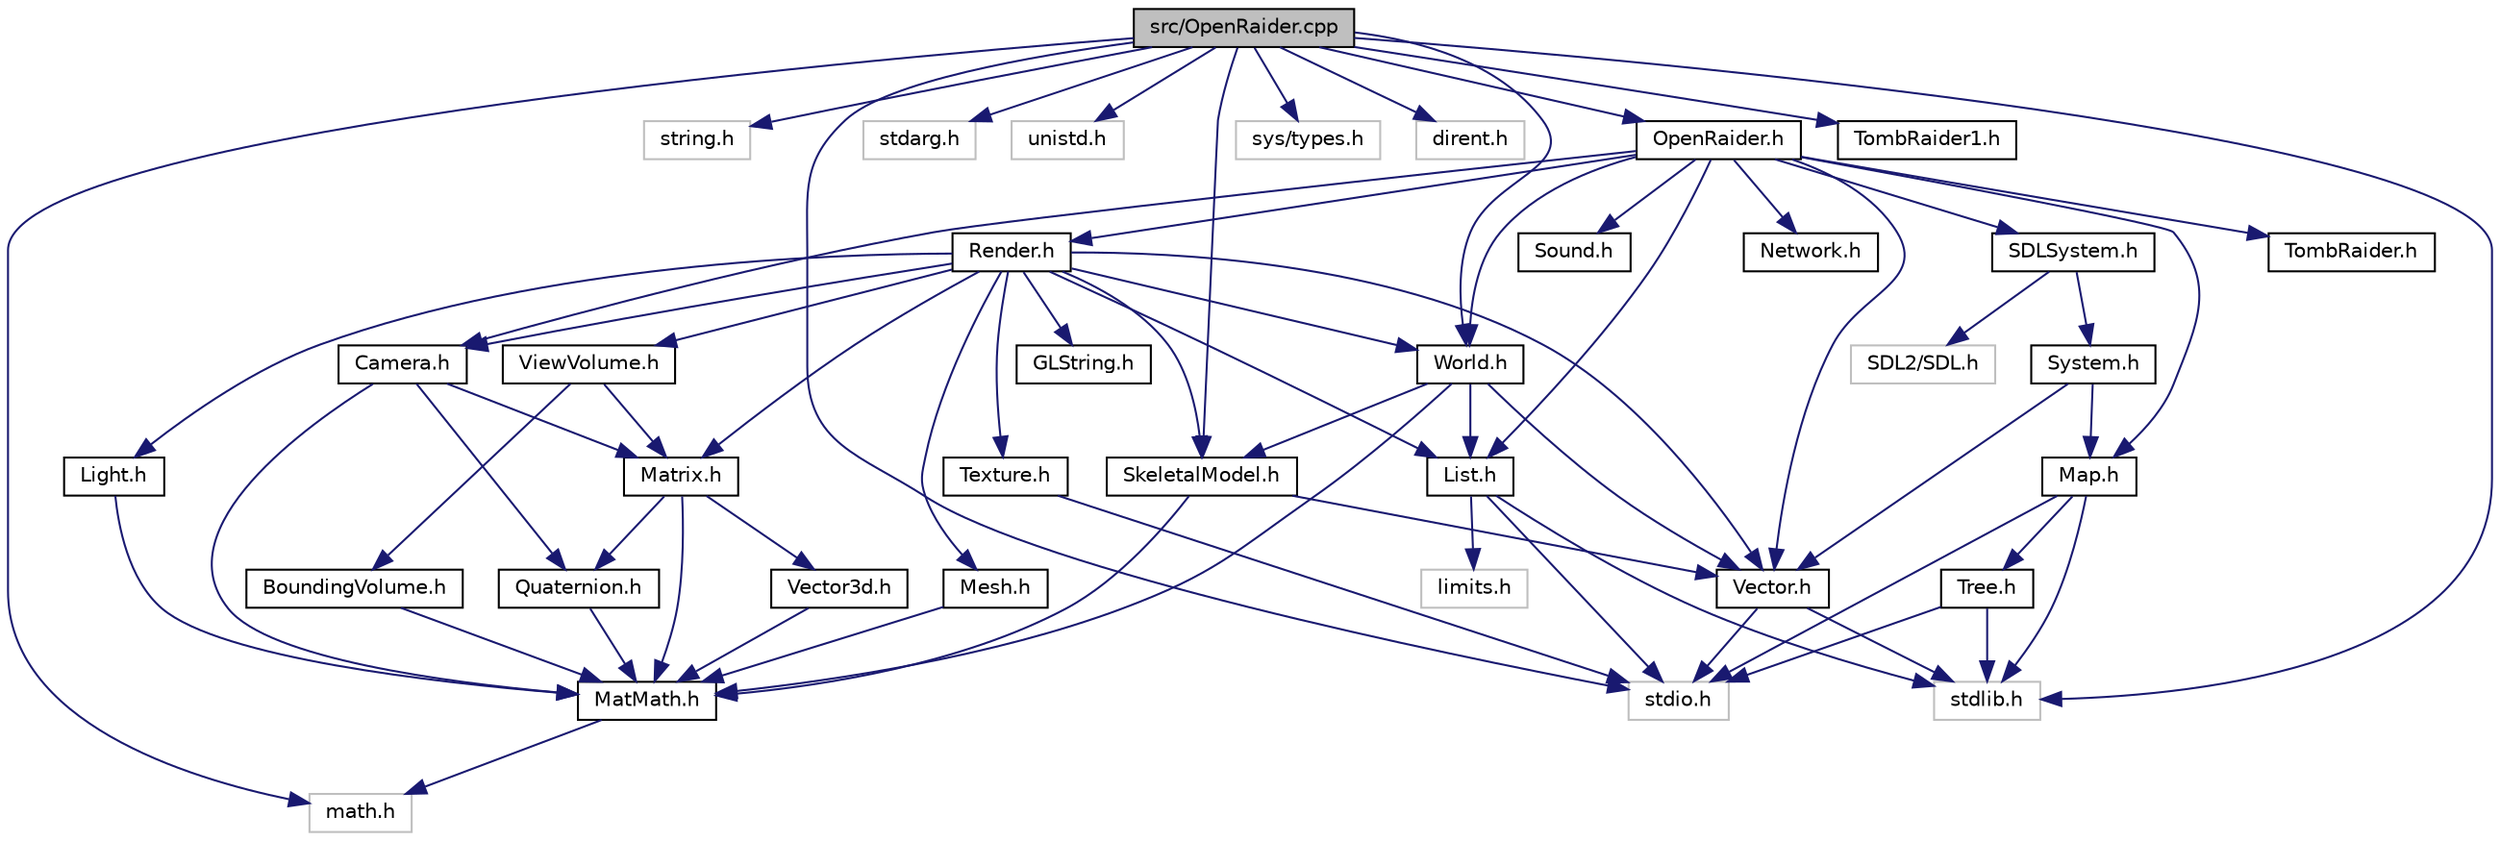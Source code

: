 digraph "src/OpenRaider.cpp"
{
 // INTERACTIVE_SVG=YES
  edge [fontname="Helvetica",fontsize="10",labelfontname="Helvetica",labelfontsize="10"];
  node [fontname="Helvetica",fontsize="10",shape=record];
  Node1 [label="src/OpenRaider.cpp",height=0.2,width=0.4,color="black", fillcolor="grey75", style="filled" fontcolor="black"];
  Node1 -> Node2 [color="midnightblue",fontsize="10",style="solid",fontname="Helvetica"];
  Node2 [label="stdlib.h",height=0.2,width=0.4,color="grey75", fillcolor="white", style="filled"];
  Node1 -> Node3 [color="midnightblue",fontsize="10",style="solid",fontname="Helvetica"];
  Node3 [label="string.h",height=0.2,width=0.4,color="grey75", fillcolor="white", style="filled"];
  Node1 -> Node4 [color="midnightblue",fontsize="10",style="solid",fontname="Helvetica"];
  Node4 [label="stdio.h",height=0.2,width=0.4,color="grey75", fillcolor="white", style="filled"];
  Node1 -> Node5 [color="midnightblue",fontsize="10",style="solid",fontname="Helvetica"];
  Node5 [label="stdarg.h",height=0.2,width=0.4,color="grey75", fillcolor="white", style="filled"];
  Node1 -> Node6 [color="midnightblue",fontsize="10",style="solid",fontname="Helvetica"];
  Node6 [label="unistd.h",height=0.2,width=0.4,color="grey75", fillcolor="white", style="filled"];
  Node1 -> Node7 [color="midnightblue",fontsize="10",style="solid",fontname="Helvetica"];
  Node7 [label="math.h",height=0.2,width=0.4,color="grey75", fillcolor="white", style="filled"];
  Node1 -> Node8 [color="midnightblue",fontsize="10",style="solid",fontname="Helvetica"];
  Node8 [label="sys/types.h",height=0.2,width=0.4,color="grey75", fillcolor="white", style="filled"];
  Node1 -> Node9 [color="midnightblue",fontsize="10",style="solid",fontname="Helvetica"];
  Node9 [label="dirent.h",height=0.2,width=0.4,color="grey75", fillcolor="white", style="filled"];
  Node1 -> Node10 [color="midnightblue",fontsize="10",style="solid",fontname="Helvetica"];
  Node10 [label="World.h",height=0.2,width=0.4,color="black", fillcolor="white", style="filled",URL="$_world_8h.html",tooltip="The game world (model) "];
  Node10 -> Node11 [color="midnightblue",fontsize="10",style="solid",fontname="Helvetica"];
  Node11 [label="SkeletalModel.h",height=0.2,width=0.4,color="black", fillcolor="white", style="filled",URL="$_skeletal_model_8h.html",tooltip="This is the factored out skeletal model class. "];
  Node11 -> Node12 [color="midnightblue",fontsize="10",style="solid",fontname="Helvetica"];
  Node12 [label="Vector.h",height=0.2,width=0.4,color="black", fillcolor="white", style="filled",URL="$_vector_8h.html",tooltip="Template Vector. "];
  Node12 -> Node2 [color="midnightblue",fontsize="10",style="solid",fontname="Helvetica"];
  Node12 -> Node4 [color="midnightblue",fontsize="10",style="solid",fontname="Helvetica"];
  Node11 -> Node13 [color="midnightblue",fontsize="10",style="solid",fontname="Helvetica"];
  Node13 [label="MatMath.h",height=0.2,width=0.4,color="black", fillcolor="white", style="filled",URL="$_mat_math_8h.html",tooltip="Vector and Matrix math. "];
  Node13 -> Node7 [color="midnightblue",fontsize="10",style="solid",fontname="Helvetica"];
  Node10 -> Node14 [color="midnightblue",fontsize="10",style="solid",fontname="Helvetica"];
  Node14 [label="List.h",height=0.2,width=0.4,color="black", fillcolor="white", style="filled",URL="$_list_8h.html",tooltip="Template list. "];
  Node14 -> Node2 [color="midnightblue",fontsize="10",style="solid",fontname="Helvetica"];
  Node14 -> Node15 [color="midnightblue",fontsize="10",style="solid",fontname="Helvetica"];
  Node15 [label="limits.h",height=0.2,width=0.4,color="grey75", fillcolor="white", style="filled"];
  Node14 -> Node4 [color="midnightblue",fontsize="10",style="solid",fontname="Helvetica"];
  Node10 -> Node12 [color="midnightblue",fontsize="10",style="solid",fontname="Helvetica"];
  Node10 -> Node13 [color="midnightblue",fontsize="10",style="solid",fontname="Helvetica"];
  Node1 -> Node11 [color="midnightblue",fontsize="10",style="solid",fontname="Helvetica"];
  Node1 -> Node16 [color="midnightblue",fontsize="10",style="solid",fontname="Helvetica"];
  Node16 [label="TombRaider1.h",height=0.2,width=0.4,color="black", fillcolor="white", style="filled",URL="$_tomb_raider1_8h.html",tooltip="Tomb Raider 1 items and states. "];
  Node1 -> Node17 [color="midnightblue",fontsize="10",style="solid",fontname="Helvetica"];
  Node17 [label="OpenRaider.h",height=0.2,width=0.4,color="black", fillcolor="white", style="filled",URL="$_open_raider_8h.html",tooltip="Main Game Singleton. "];
  Node17 -> Node14 [color="midnightblue",fontsize="10",style="solid",fontname="Helvetica"];
  Node17 -> Node18 [color="midnightblue",fontsize="10",style="solid",fontname="Helvetica"];
  Node18 [label="Map.h",height=0.2,width=0.4,color="black", fillcolor="white", style="filled",URL="$_map_8h.html",tooltip="Template Map. "];
  Node18 -> Node2 [color="midnightblue",fontsize="10",style="solid",fontname="Helvetica"];
  Node18 -> Node4 [color="midnightblue",fontsize="10",style="solid",fontname="Helvetica"];
  Node18 -> Node19 [color="midnightblue",fontsize="10",style="solid",fontname="Helvetica"];
  Node19 [label="Tree.h",height=0.2,width=0.4,color="black", fillcolor="white", style="filled",URL="$_tree_8h.html",tooltip="Template Red-Black Tree. "];
  Node19 -> Node2 [color="midnightblue",fontsize="10",style="solid",fontname="Helvetica"];
  Node19 -> Node4 [color="midnightblue",fontsize="10",style="solid",fontname="Helvetica"];
  Node17 -> Node12 [color="midnightblue",fontsize="10",style="solid",fontname="Helvetica"];
  Node17 -> Node20 [color="midnightblue",fontsize="10",style="solid",fontname="Helvetica"];
  Node20 [label="TombRaider.h",height=0.2,width=0.4,color="black", fillcolor="white", style="filled",URL="$_tomb_raider_8h.html"];
  Node17 -> Node21 [color="midnightblue",fontsize="10",style="solid",fontname="Helvetica"];
  Node21 [label="Camera.h",height=0.2,width=0.4,color="black", fillcolor="white", style="filled",URL="$_camera_8h.html",tooltip="OpenGL camera class. "];
  Node21 -> Node13 [color="midnightblue",fontsize="10",style="solid",fontname="Helvetica"];
  Node21 -> Node22 [color="midnightblue",fontsize="10",style="solid",fontname="Helvetica"];
  Node22 [label="Matrix.h",height=0.2,width=0.4,color="black", fillcolor="white", style="filled",URL="$_matrix_8h.html",tooltip="3D Matrix "];
  Node22 -> Node13 [color="midnightblue",fontsize="10",style="solid",fontname="Helvetica"];
  Node22 -> Node23 [color="midnightblue",fontsize="10",style="solid",fontname="Helvetica"];
  Node23 [label="Quaternion.h",height=0.2,width=0.4,color="black", fillcolor="white", style="filled",URL="$_quaternion_8h.html",tooltip="Quaternion. "];
  Node23 -> Node13 [color="midnightblue",fontsize="10",style="solid",fontname="Helvetica"];
  Node22 -> Node24 [color="midnightblue",fontsize="10",style="solid",fontname="Helvetica"];
  Node24 [label="Vector3d.h",height=0.2,width=0.4,color="black", fillcolor="white", style="filled",URL="$_vector3d_8h.html",tooltip="3D Math vector "];
  Node24 -> Node13 [color="midnightblue",fontsize="10",style="solid",fontname="Helvetica"];
  Node21 -> Node23 [color="midnightblue",fontsize="10",style="solid",fontname="Helvetica"];
  Node17 -> Node25 [color="midnightblue",fontsize="10",style="solid",fontname="Helvetica"];
  Node25 [label="Render.h",height=0.2,width=0.4,color="black", fillcolor="white", style="filled",URL="$_render_8h.html",tooltip="OpenRaider Renderer class. "];
  Node25 -> Node14 [color="midnightblue",fontsize="10",style="solid",fontname="Helvetica"];
  Node25 -> Node12 [color="midnightblue",fontsize="10",style="solid",fontname="Helvetica"];
  Node25 -> Node22 [color="midnightblue",fontsize="10",style="solid",fontname="Helvetica"];
  Node25 -> Node26 [color="midnightblue",fontsize="10",style="solid",fontname="Helvetica"];
  Node26 [label="ViewVolume.h",height=0.2,width=0.4,color="black", fillcolor="white", style="filled",URL="$_view_volume_8h.html",tooltip="Viewing Volume for culling use. "];
  Node26 -> Node22 [color="midnightblue",fontsize="10",style="solid",fontname="Helvetica"];
  Node26 -> Node27 [color="midnightblue",fontsize="10",style="solid",fontname="Helvetica"];
  Node27 [label="BoundingVolume.h",height=0.2,width=0.4,color="black", fillcolor="white", style="filled",URL="$_bounding_volume_8h.html",tooltip="Bounding volume class for world/vis/culling/clipping/collision stuff. "];
  Node27 -> Node13 [color="midnightblue",fontsize="10",style="solid",fontname="Helvetica"];
  Node25 -> Node28 [color="midnightblue",fontsize="10",style="solid",fontname="Helvetica"];
  Node28 [label="Light.h",height=0.2,width=0.4,color="black", fillcolor="white", style="filled",URL="$_light_8h.html",tooltip="The GL light class. "];
  Node28 -> Node13 [color="midnightblue",fontsize="10",style="solid",fontname="Helvetica"];
  Node25 -> Node10 [color="midnightblue",fontsize="10",style="solid",fontname="Helvetica"];
  Node25 -> Node11 [color="midnightblue",fontsize="10",style="solid",fontname="Helvetica"];
  Node25 -> Node29 [color="midnightblue",fontsize="10",style="solid",fontname="Helvetica"];
  Node29 [label="Mesh.h",height=0.2,width=0.4,color="black", fillcolor="white", style="filled",URL="$_mesh_8h.html",tooltip="OpenGL Mesh. "];
  Node29 -> Node13 [color="midnightblue",fontsize="10",style="solid",fontname="Helvetica"];
  Node25 -> Node30 [color="midnightblue",fontsize="10",style="solid",fontname="Helvetica"];
  Node30 [label="Texture.h",height=0.2,width=0.4,color="black", fillcolor="white", style="filled",URL="$_texture_8h.html",tooltip="Texture registry. "];
  Node30 -> Node4 [color="midnightblue",fontsize="10",style="solid",fontname="Helvetica"];
  Node25 -> Node21 [color="midnightblue",fontsize="10",style="solid",fontname="Helvetica"];
  Node25 -> Node31 [color="midnightblue",fontsize="10",style="solid",fontname="Helvetica"];
  Node31 [label="GLString.h",height=0.2,width=0.4,color="black", fillcolor="white", style="filled",URL="$_g_l_string_8h.html",tooltip="Open GL rendering font/string class. "];
  Node17 -> Node32 [color="midnightblue",fontsize="10",style="solid",fontname="Helvetica"];
  Node32 [label="Sound.h",height=0.2,width=0.4,color="black", fillcolor="white", style="filled",URL="$_sound_8h.html",tooltip="This is the audio manager Header. "];
  Node17 -> Node33 [color="midnightblue",fontsize="10",style="solid",fontname="Helvetica"];
  Node33 [label="SDLSystem.h",height=0.2,width=0.4,color="black", fillcolor="white", style="filled",URL="$_s_d_l_system_8h.html",tooltip="SDL System interface implementation. "];
  Node33 -> Node34 [color="midnightblue",fontsize="10",style="solid",fontname="Helvetica"];
  Node34 [label="SDL2/SDL.h",height=0.2,width=0.4,color="grey75", fillcolor="white", style="filled"];
  Node33 -> Node35 [color="midnightblue",fontsize="10",style="solid",fontname="Helvetica"];
  Node35 [label="System.h",height=0.2,width=0.4,color="black", fillcolor="white", style="filled",URL="$_system_8h.html",tooltip="Mostly defines the interface of System implementations. "];
  Node35 -> Node18 [color="midnightblue",fontsize="10",style="solid",fontname="Helvetica"];
  Node35 -> Node12 [color="midnightblue",fontsize="10",style="solid",fontname="Helvetica"];
  Node17 -> Node36 [color="midnightblue",fontsize="10",style="solid",fontname="Helvetica"];
  Node36 [label="Network.h",height=0.2,width=0.4,color="black", fillcolor="white", style="filled",URL="$_network_8h.html",tooltip="Networking Singleton class. "];
  Node17 -> Node10 [color="midnightblue",fontsize="10",style="solid",fontname="Helvetica"];
}

